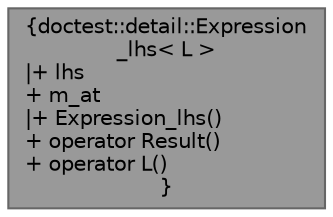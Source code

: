 digraph "doctest::detail::Expression_lhs&lt; L &gt;"
{
 // LATEX_PDF_SIZE
  bgcolor="transparent";
  edge [fontname=Helvetica,fontsize=10,labelfontname=Helvetica,labelfontsize=10];
  node [fontname=Helvetica,fontsize=10,shape=box,height=0.2,width=0.4];
  Node1 [label="{doctest::detail::Expression\l_lhs\< L \>\n|+ lhs\l+ m_at\l|+ Expression_lhs()\l+ operator Result()\l+ operator L()\l}",height=0.2,width=0.4,color="gray40", fillcolor="grey60", style="filled", fontcolor="black",tooltip=" "];
}
